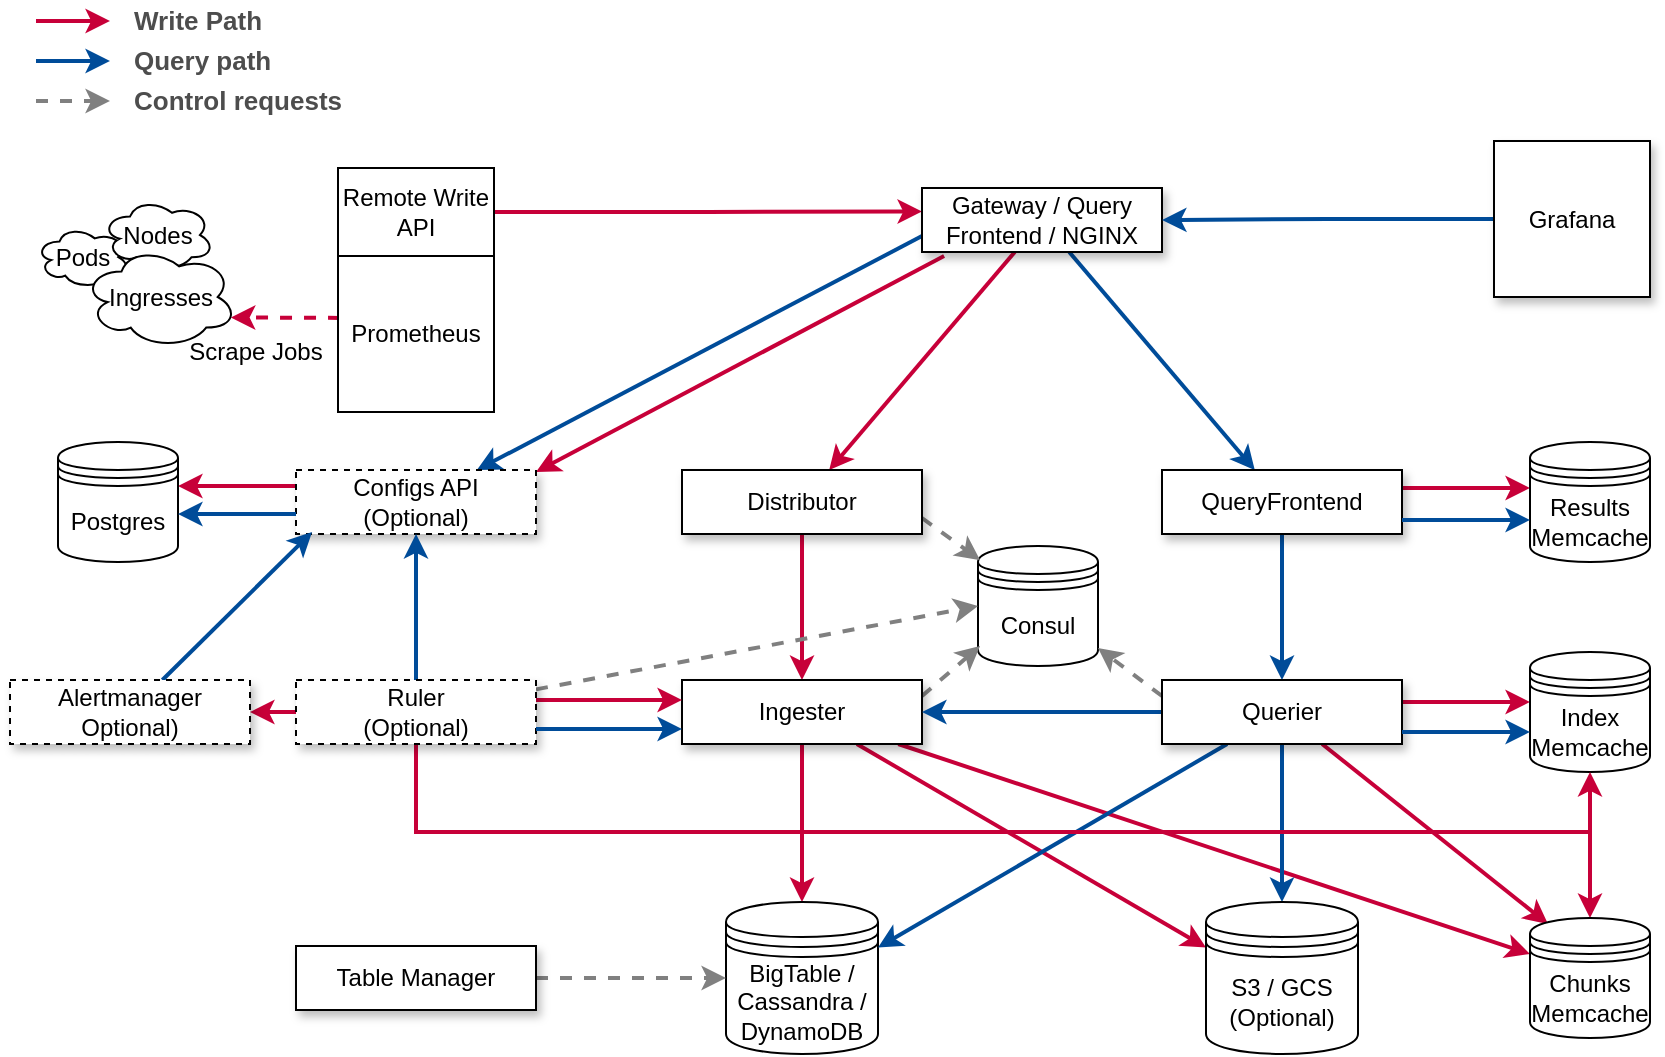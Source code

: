 <mxfile version="10.6.9" type="device"><diagram id="DZcehOveuEBMkhGliUBh" name="Page-1"><mxGraphModel dx="1394" dy="747" grid="0" gridSize="10" guides="1" tooltips="1" connect="1" arrows="1" fold="1" page="0" pageScale="1" pageWidth="1169" pageHeight="827" background="none" math="0" shadow="0"><root><mxCell id="0"/><mxCell id="1" parent="0"/><mxCell id="vospGvHZWRlfca4X8KIu-1" value="Consul" style="shape=datastore;whiteSpace=wrap;html=1;" parent="1" vertex="1"><mxGeometry x="584" y="347" width="60" height="60" as="geometry"/></mxCell><mxCell id="vospGvHZWRlfca4X8KIu-56" style="edgeStyle=none;rounded=0;orthogonalLoop=1;jettySize=auto;html=1;dashed=1;strokeColor=#C70039;strokeWidth=2;exitX=0.013;exitY=0.397;exitDx=0;exitDy=0;exitPerimeter=0;entryX=0.96;entryY=0.7;entryDx=0;entryDy=0;entryPerimeter=0;" parent="1" source="vospGvHZWRlfca4X8KIu-3" target="vospGvHZWRlfca4X8KIu-15" edge="1"><mxGeometry relative="1" as="geometry"/></mxCell><mxCell id="vospGvHZWRlfca4X8KIu-3" value="Prometheus" style="whiteSpace=wrap;html=1;aspect=fixed;" parent="1" vertex="1"><mxGeometry x="264" y="202" width="78" height="78" as="geometry"/></mxCell><mxCell id="vospGvHZWRlfca4X8KIu-22" style="edgeStyle=orthogonalEdgeStyle;rounded=0;orthogonalLoop=1;jettySize=auto;html=1;entryX=0;entryY=0.367;entryDx=0;entryDy=0;entryPerimeter=0;strokeColor=#C70039;strokeWidth=2;" parent="1" source="vospGvHZWRlfca4X8KIu-11" target="vospGvHZWRlfca4X8KIu-21" edge="1"><mxGeometry relative="1" as="geometry"/></mxCell><mxCell id="vospGvHZWRlfca4X8KIu-11" value="Remote Write API" style="whiteSpace=wrap;html=1;" parent="1" vertex="1"><mxGeometry x="264" y="158" width="78" height="44" as="geometry"/></mxCell><mxCell id="vospGvHZWRlfca4X8KIu-13" value="Pods" style="ellipse;shape=cloud;whiteSpace=wrap;html=1;" parent="1" vertex="1"><mxGeometry x="113" y="187" width="47" height="31" as="geometry"/></mxCell><mxCell id="vospGvHZWRlfca4X8KIu-14" value="Nodes" style="ellipse;shape=cloud;whiteSpace=wrap;html=1;" parent="1" vertex="1"><mxGeometry x="146" y="173" width="56" height="37" as="geometry"/></mxCell><mxCell id="vospGvHZWRlfca4X8KIu-15" value="Ingresses" style="ellipse;shape=cloud;whiteSpace=wrap;html=1;" parent="1" vertex="1"><mxGeometry x="136.5" y="197" width="77" height="51" as="geometry"/></mxCell><mxCell id="vospGvHZWRlfca4X8KIu-16" value="Scrape Jobs" style="text;html=1;strokeColor=none;fillColor=none;align=center;verticalAlign=middle;whiteSpace=wrap;rounded=0;" parent="1" vertex="1"><mxGeometry x="184" y="240" width="78" height="20" as="geometry"/></mxCell><mxCell id="vospGvHZWRlfca4X8KIu-32" style="rounded=0;orthogonalLoop=1;jettySize=auto;html=1;strokeColor=#C70039;strokeWidth=2;" parent="1" source="vospGvHZWRlfca4X8KIu-21" target="vospGvHZWRlfca4X8KIu-29" edge="1"><mxGeometry relative="1" as="geometry"/></mxCell><mxCell id="vospGvHZWRlfca4X8KIu-33" style="rounded=0;orthogonalLoop=1;jettySize=auto;html=1;strokeColor=#004C99;strokeWidth=2;" parent="1" source="vospGvHZWRlfca4X8KIu-21" target="vospGvHZWRlfca4X8KIu-31" edge="1"><mxGeometry relative="1" as="geometry"/></mxCell><mxCell id="COsSpGvFiSx_dhnnnPji-13" style="rounded=0;orthogonalLoop=1;jettySize=auto;html=1;strokeColor=#004C99;strokeWidth=2;exitX=0;exitY=0.75;exitDx=0;exitDy=0;" edge="1" parent="1" source="vospGvHZWRlfca4X8KIu-21" target="COsSpGvFiSx_dhnnnPji-3"><mxGeometry relative="1" as="geometry"/></mxCell><mxCell id="COsSpGvFiSx_dhnnnPji-14" style="edgeStyle=none;rounded=0;orthogonalLoop=1;jettySize=auto;html=1;entryX=1;entryY=0.031;entryDx=0;entryDy=0;entryPerimeter=0;strokeColor=#C70039;strokeWidth=2;exitX=0.092;exitY=1.063;exitDx=0;exitDy=0;exitPerimeter=0;" edge="1" parent="1" source="vospGvHZWRlfca4X8KIu-21" target="COsSpGvFiSx_dhnnnPji-3"><mxGeometry relative="1" as="geometry"/></mxCell><mxCell id="vospGvHZWRlfca4X8KIu-21" value="Gateway / Query Frontend / NGINX" style="rounded=0;whiteSpace=wrap;html=1;gradientColor=none;shadow=1;comic=0;glass=0;" parent="1" vertex="1"><mxGeometry x="556" y="168" width="120" height="32" as="geometry"/></mxCell><mxCell id="vospGvHZWRlfca4X8KIu-39" style="rounded=0;orthogonalLoop=1;jettySize=auto;html=1;strokeColor=#C70039;strokeWidth=2;" parent="1" source="vospGvHZWRlfca4X8KIu-29" target="vospGvHZWRlfca4X8KIu-38" edge="1"><mxGeometry relative="1" as="geometry"/></mxCell><mxCell id="vospGvHZWRlfca4X8KIu-53" style="edgeStyle=none;rounded=0;orthogonalLoop=1;jettySize=auto;html=1;strokeColor=#808080;strokeWidth=2;dashed=1;exitX=1;exitY=0.75;exitDx=0;exitDy=0;entryX=0.017;entryY=0.117;entryDx=0;entryDy=0;entryPerimeter=0;" parent="1" source="vospGvHZWRlfca4X8KIu-29" target="vospGvHZWRlfca4X8KIu-1" edge="1"><mxGeometry relative="1" as="geometry"><mxPoint x="582" y="355" as="targetPoint"/></mxGeometry></mxCell><mxCell id="vospGvHZWRlfca4X8KIu-29" value="Distributor&lt;br&gt;" style="rounded=0;whiteSpace=wrap;html=1;shadow=1;comic=0;glass=0;" parent="1" vertex="1"><mxGeometry x="436" y="309" width="120" height="32" as="geometry"/></mxCell><mxCell id="vospGvHZWRlfca4X8KIu-43" style="rounded=0;orthogonalLoop=1;jettySize=auto;html=1;strokeWidth=2;strokeColor=#004C99;" parent="1" source="vospGvHZWRlfca4X8KIu-31" target="vospGvHZWRlfca4X8KIu-42" edge="1"><mxGeometry relative="1" as="geometry"/></mxCell><mxCell id="COsSpGvFiSx_dhnnnPji-27" style="edgeStyle=none;rounded=0;orthogonalLoop=1;jettySize=auto;html=1;entryX=0;entryY=0.5;entryDx=0;entryDy=0;strokeColor=#C70039;strokeWidth=2;" edge="1" parent="1"><mxGeometry relative="1" as="geometry"><mxPoint x="796" y="318" as="sourcePoint"/><mxPoint x="860" y="318" as="targetPoint"/></mxGeometry></mxCell><mxCell id="vospGvHZWRlfca4X8KIu-31" value="QueryFrontend&lt;br&gt;" style="rounded=0;whiteSpace=wrap;html=1;shadow=1;" parent="1" vertex="1"><mxGeometry x="676" y="309" width="120" height="32" as="geometry"/></mxCell><mxCell id="vospGvHZWRlfca4X8KIu-36" style="edgeStyle=orthogonalEdgeStyle;rounded=0;orthogonalLoop=1;jettySize=auto;html=1;entryX=1;entryY=0.5;entryDx=0;entryDy=0;strokeColor=#004C99;strokeWidth=2;" parent="1" source="vospGvHZWRlfca4X8KIu-35" target="vospGvHZWRlfca4X8KIu-21" edge="1"><mxGeometry relative="1" as="geometry"/></mxCell><mxCell id="vospGvHZWRlfca4X8KIu-35" value="Grafana" style="whiteSpace=wrap;html=1;aspect=fixed;shadow=1;" parent="1" vertex="1"><mxGeometry x="842" y="144.5" width="78" height="78" as="geometry"/></mxCell><mxCell id="vospGvHZWRlfca4X8KIu-47" style="rounded=0;orthogonalLoop=1;jettySize=auto;html=1;entryX=0.017;entryY=0.833;entryDx=0;entryDy=0;dashed=1;exitX=1;exitY=0.25;exitDx=0;exitDy=0;strokeWidth=2;strokeColor=#808080;entryPerimeter=0;" parent="1" source="vospGvHZWRlfca4X8KIu-38" target="vospGvHZWRlfca4X8KIu-1" edge="1"><mxGeometry relative="1" as="geometry"/></mxCell><mxCell id="vospGvHZWRlfca4X8KIu-51" style="edgeStyle=none;rounded=0;orthogonalLoop=1;jettySize=auto;html=1;strokeColor=#C70039;strokeWidth=2;" parent="1" source="vospGvHZWRlfca4X8KIu-38" target="vospGvHZWRlfca4X8KIu-40" edge="1"><mxGeometry relative="1" as="geometry"/></mxCell><mxCell id="COsSpGvFiSx_dhnnnPji-21" style="edgeStyle=none;rounded=0;orthogonalLoop=1;jettySize=auto;html=1;entryX=0;entryY=0.3;entryDx=0;entryDy=0;strokeColor=#C70039;strokeWidth=2;" edge="1" parent="1" source="vospGvHZWRlfca4X8KIu-38" target="COsSpGvFiSx_dhnnnPji-2"><mxGeometry relative="1" as="geometry"/></mxCell><mxCell id="COsSpGvFiSx_dhnnnPji-22" style="edgeStyle=none;rounded=0;orthogonalLoop=1;jettySize=auto;html=1;entryX=0;entryY=0.3;entryDx=0;entryDy=0;strokeColor=#C70039;strokeWidth=2;" edge="1" parent="1" source="vospGvHZWRlfca4X8KIu-38" target="COsSpGvFiSx_dhnnnPji-6"><mxGeometry relative="1" as="geometry"/></mxCell><mxCell id="vospGvHZWRlfca4X8KIu-38" value="Ingester&lt;br&gt;" style="rounded=0;whiteSpace=wrap;html=1;shadow=1;" parent="1" vertex="1"><mxGeometry x="436" y="414" width="120" height="32" as="geometry"/></mxCell><mxCell id="vospGvHZWRlfca4X8KIu-40" value="BigTable / Cassandra / DynamoDB" style="shape=datastore;whiteSpace=wrap;html=1;" parent="1" vertex="1"><mxGeometry x="458" y="525" width="76" height="76" as="geometry"/></mxCell><mxCell id="vospGvHZWRlfca4X8KIu-45" style="rounded=0;orthogonalLoop=1;jettySize=auto;html=1;entryX=1;entryY=0.85;entryDx=0;entryDy=0;dashed=1;strokeWidth=2;strokeColor=#808080;exitX=0;exitY=0.25;exitDx=0;exitDy=0;entryPerimeter=0;" parent="1" source="vospGvHZWRlfca4X8KIu-42" target="vospGvHZWRlfca4X8KIu-1" edge="1"><mxGeometry relative="1" as="geometry"/></mxCell><mxCell id="vospGvHZWRlfca4X8KIu-52" style="edgeStyle=none;rounded=0;orthogonalLoop=1;jettySize=auto;html=1;entryX=1;entryY=0.3;entryDx=0;entryDy=0;strokeColor=#004C99;strokeWidth=2;" parent="1" source="vospGvHZWRlfca4X8KIu-42" target="vospGvHZWRlfca4X8KIu-40" edge="1"><mxGeometry relative="1" as="geometry"/></mxCell><mxCell id="COsSpGvFiSx_dhnnnPji-23" style="edgeStyle=none;rounded=0;orthogonalLoop=1;jettySize=auto;html=1;strokeColor=#004C99;strokeWidth=2;" edge="1" parent="1" source="vospGvHZWRlfca4X8KIu-42" target="COsSpGvFiSx_dhnnnPji-6"><mxGeometry relative="1" as="geometry"/></mxCell><mxCell id="COsSpGvFiSx_dhnnnPji-24" style="edgeStyle=none;rounded=0;orthogonalLoop=1;jettySize=auto;html=1;entryX=0;entryY=0.5;entryDx=0;entryDy=0;strokeColor=#C70039;strokeWidth=2;" edge="1" parent="1"><mxGeometry relative="1" as="geometry"><mxPoint x="796" y="425" as="sourcePoint"/><mxPoint x="860" y="425" as="targetPoint"/></mxGeometry></mxCell><mxCell id="COsSpGvFiSx_dhnnnPji-25" style="edgeStyle=none;rounded=0;orthogonalLoop=1;jettySize=auto;html=1;entryX=1;entryY=0.5;entryDx=0;entryDy=0;strokeColor=#004C99;strokeWidth=2;" edge="1" parent="1" source="vospGvHZWRlfca4X8KIu-42" target="vospGvHZWRlfca4X8KIu-38"><mxGeometry relative="1" as="geometry"/></mxCell><mxCell id="COsSpGvFiSx_dhnnnPji-30" style="edgeStyle=none;rounded=0;orthogonalLoop=1;jettySize=auto;html=1;entryX=0.15;entryY=0.05;entryDx=0;entryDy=0;strokeColor=#C70039;strokeWidth=2;entryPerimeter=0;" edge="1" parent="1" source="vospGvHZWRlfca4X8KIu-42" target="COsSpGvFiSx_dhnnnPji-2"><mxGeometry relative="1" as="geometry"/></mxCell><mxCell id="vospGvHZWRlfca4X8KIu-42" value="Querier&lt;br&gt;" style="rounded=0;whiteSpace=wrap;html=1;shadow=1;" parent="1" vertex="1"><mxGeometry x="676" y="414" width="120" height="32" as="geometry"/></mxCell><mxCell id="vospGvHZWRlfca4X8KIu-48" value="Results Memcache" style="shape=datastore;whiteSpace=wrap;html=1;" parent="1" vertex="1"><mxGeometry x="860" y="295" width="60" height="60" as="geometry"/></mxCell><mxCell id="vospGvHZWRlfca4X8KIu-55" style="edgeStyle=none;rounded=0;orthogonalLoop=1;jettySize=auto;html=1;dashed=1;strokeColor=#808080;strokeWidth=2;entryX=0;entryY=0.5;entryDx=0;entryDy=0;" parent="1" source="vospGvHZWRlfca4X8KIu-54" target="vospGvHZWRlfca4X8KIu-40" edge="1"><mxGeometry relative="1" as="geometry"><mxPoint x="458" y="555" as="targetPoint"/></mxGeometry></mxCell><mxCell id="vospGvHZWRlfca4X8KIu-54" value="Table Manager&lt;br&gt;" style="rounded=0;whiteSpace=wrap;html=1;shadow=1;" parent="1" vertex="1"><mxGeometry x="243" y="547" width="120" height="32" as="geometry"/></mxCell><mxCell id="vospGvHZWRlfca4X8KIu-59" style="edgeStyle=orthogonalEdgeStyle;rounded=0;orthogonalLoop=1;jettySize=auto;html=1;strokeColor=#808080;strokeWidth=2;dashed=1;" parent="1" edge="1"><mxGeometry relative="1" as="geometry"><mxPoint x="113" y="124.5" as="sourcePoint"/><mxPoint x="150" y="124.5" as="targetPoint"/></mxGeometry></mxCell><mxCell id="vospGvHZWRlfca4X8KIu-60" value="Control requests" style="text;html=1;strokeColor=none;fillColor=none;align=left;verticalAlign=middle;whiteSpace=wrap;rounded=0;shadow=0;glass=0;comic=0;fontStyle=1;fontSize=13;fontColor=#4D4D4D;" parent="1" vertex="1"><mxGeometry x="160" y="114" width="146" height="20" as="geometry"/></mxCell><mxCell id="vospGvHZWRlfca4X8KIu-61" style="edgeStyle=orthogonalEdgeStyle;rounded=0;orthogonalLoop=1;jettySize=auto;html=1;strokeColor=#004C99;strokeWidth=2;" parent="1" edge="1"><mxGeometry relative="1" as="geometry"><mxPoint x="113" y="104.5" as="sourcePoint"/><mxPoint x="150" y="105" as="targetPoint"/></mxGeometry></mxCell><mxCell id="vospGvHZWRlfca4X8KIu-62" value="Query path" style="text;html=1;strokeColor=none;fillColor=none;align=left;verticalAlign=middle;whiteSpace=wrap;rounded=0;shadow=0;glass=0;comic=0;fontStyle=1;fontSize=13;fontColor=#4D4D4D;" parent="1" vertex="1"><mxGeometry x="160" y="94" width="171" height="20" as="geometry"/></mxCell><mxCell id="vospGvHZWRlfca4X8KIu-63" style="edgeStyle=orthogonalEdgeStyle;rounded=0;orthogonalLoop=1;jettySize=auto;html=1;strokeColor=#C70039;strokeWidth=2;" parent="1" edge="1"><mxGeometry relative="1" as="geometry"><mxPoint x="113" y="84.5" as="sourcePoint"/><mxPoint x="150" y="85" as="targetPoint"/></mxGeometry></mxCell><mxCell id="vospGvHZWRlfca4X8KIu-64" value="Write Path" style="text;html=1;strokeColor=none;fillColor=none;align=left;verticalAlign=middle;whiteSpace=wrap;rounded=0;shadow=0;glass=0;comic=0;fontStyle=1;fontSize=13;fontColor=#4D4D4D;" parent="1" vertex="1"><mxGeometry x="160" y="74" width="193" height="20" as="geometry"/></mxCell><mxCell id="COsSpGvFiSx_dhnnnPji-1" value="Index Memcache" style="shape=datastore;whiteSpace=wrap;html=1;" vertex="1" parent="1"><mxGeometry x="860" y="400" width="60" height="60" as="geometry"/></mxCell><mxCell id="COsSpGvFiSx_dhnnnPji-33" style="edgeStyle=none;rounded=0;orthogonalLoop=1;jettySize=auto;html=1;strokeColor=#C70039;strokeWidth=2;entryX=0.5;entryY=0;entryDx=0;entryDy=0;" edge="1" parent="1" target="COsSpGvFiSx_dhnnnPji-2"><mxGeometry relative="1" as="geometry"><mxPoint x="890" y="493" as="targetPoint"/><mxPoint x="890" y="486" as="sourcePoint"/></mxGeometry></mxCell><mxCell id="COsSpGvFiSx_dhnnnPji-2" value="Chunks Memcache" style="shape=datastore;whiteSpace=wrap;html=1;" vertex="1" parent="1"><mxGeometry x="860" y="533" width="60" height="60" as="geometry"/></mxCell><mxCell id="COsSpGvFiSx_dhnnnPji-11" style="edgeStyle=orthogonalEdgeStyle;rounded=0;orthogonalLoop=1;jettySize=auto;html=1;entryX=1;entryY=0.5;entryDx=0;entryDy=0;strokeColor=#C70039;strokeWidth=2;" edge="1" parent="1"><mxGeometry relative="1" as="geometry"><mxPoint x="243" y="317" as="sourcePoint"/><mxPoint x="184" y="317" as="targetPoint"/></mxGeometry></mxCell><mxCell id="COsSpGvFiSx_dhnnnPji-3" value="Configs API&lt;br&gt;(Optional)&lt;br&gt;" style="rounded=0;whiteSpace=wrap;html=1;shadow=1;comic=0;glass=0;dashed=1;" vertex="1" parent="1"><mxGeometry x="243" y="309" width="120" height="32" as="geometry"/></mxCell><mxCell id="COsSpGvFiSx_dhnnnPji-4" value="Postgres" style="shape=datastore;whiteSpace=wrap;html=1;" vertex="1" parent="1"><mxGeometry x="124" y="295" width="60" height="60" as="geometry"/></mxCell><mxCell id="COsSpGvFiSx_dhnnnPji-6" value="S3 / GCS&lt;br&gt;(Optional)&lt;br&gt;" style="shape=datastore;whiteSpace=wrap;html=1;" vertex="1" parent="1"><mxGeometry x="698" y="525" width="76" height="76" as="geometry"/></mxCell><mxCell id="COsSpGvFiSx_dhnnnPji-16" style="edgeStyle=none;rounded=0;orthogonalLoop=1;jettySize=auto;html=1;entryX=1;entryY=0.5;entryDx=0;entryDy=0;strokeColor=#C70039;strokeWidth=2;" edge="1" parent="1" source="COsSpGvFiSx_dhnnnPji-10" target="COsSpGvFiSx_dhnnnPji-15"><mxGeometry relative="1" as="geometry"/></mxCell><mxCell id="COsSpGvFiSx_dhnnnPji-18" style="edgeStyle=none;rounded=0;orthogonalLoop=1;jettySize=auto;html=1;entryX=0;entryY=0.5;entryDx=0;entryDy=0;strokeColor=#C70039;strokeWidth=2;" edge="1" parent="1"><mxGeometry relative="1" as="geometry"><mxPoint x="363" y="424" as="sourcePoint"/><mxPoint x="436" y="424" as="targetPoint"/></mxGeometry></mxCell><mxCell id="COsSpGvFiSx_dhnnnPji-20" style="edgeStyle=none;rounded=0;orthogonalLoop=1;jettySize=auto;html=1;entryX=0;entryY=0.5;entryDx=0;entryDy=0;strokeColor=#808080;strokeWidth=2;dashed=1;" edge="1" parent="1" source="COsSpGvFiSx_dhnnnPji-10" target="vospGvHZWRlfca4X8KIu-1"><mxGeometry relative="1" as="geometry"/></mxCell><mxCell id="COsSpGvFiSx_dhnnnPji-26" style="edgeStyle=none;rounded=0;orthogonalLoop=1;jettySize=auto;html=1;entryX=0.5;entryY=1;entryDx=0;entryDy=0;strokeColor=#004C99;strokeWidth=2;" edge="1" parent="1" source="COsSpGvFiSx_dhnnnPji-10" target="COsSpGvFiSx_dhnnnPji-3"><mxGeometry relative="1" as="geometry"/></mxCell><mxCell id="COsSpGvFiSx_dhnnnPji-32" style="edgeStyle=none;rounded=0;orthogonalLoop=1;jettySize=auto;html=1;strokeColor=#C70039;strokeWidth=2;exitX=0.5;exitY=1;exitDx=0;exitDy=0;entryX=0.5;entryY=1;entryDx=0;entryDy=0;" edge="1" parent="1" source="COsSpGvFiSx_dhnnnPji-10" target="COsSpGvFiSx_dhnnnPji-1"><mxGeometry relative="1" as="geometry"><mxPoint x="890" y="480" as="targetPoint"/><Array as="points"><mxPoint x="303" y="490"/><mxPoint x="890" y="490"/></Array></mxGeometry></mxCell><mxCell id="COsSpGvFiSx_dhnnnPji-10" value="Ruler&lt;br&gt;(Optional)&lt;br&gt;" style="rounded=0;whiteSpace=wrap;html=1;shadow=1;comic=0;glass=0;dashed=1;" vertex="1" parent="1"><mxGeometry x="243" y="414" width="120" height="32" as="geometry"/></mxCell><mxCell id="COsSpGvFiSx_dhnnnPji-12" style="edgeStyle=orthogonalEdgeStyle;rounded=0;orthogonalLoop=1;jettySize=auto;html=1;entryX=1;entryY=0.5;entryDx=0;entryDy=0;strokeColor=#004C99;strokeWidth=2;" edge="1" parent="1"><mxGeometry relative="1" as="geometry"><mxPoint x="243" y="331" as="sourcePoint"/><mxPoint x="184" y="331" as="targetPoint"/></mxGeometry></mxCell><mxCell id="COsSpGvFiSx_dhnnnPji-17" style="edgeStyle=none;rounded=0;orthogonalLoop=1;jettySize=auto;html=1;strokeColor=#004C99;strokeWidth=2;entryX=0.067;entryY=0.969;entryDx=0;entryDy=0;entryPerimeter=0;" edge="1" parent="1" source="COsSpGvFiSx_dhnnnPji-15" target="COsSpGvFiSx_dhnnnPji-3"><mxGeometry relative="1" as="geometry"/></mxCell><mxCell id="COsSpGvFiSx_dhnnnPji-15" value="Alertmanager&lt;br&gt;Optional)&lt;br&gt;" style="rounded=0;whiteSpace=wrap;html=1;shadow=1;comic=0;glass=0;dashed=1;" vertex="1" parent="1"><mxGeometry x="100" y="414" width="120" height="32" as="geometry"/></mxCell><mxCell id="COsSpGvFiSx_dhnnnPji-19" style="edgeStyle=none;rounded=0;orthogonalLoop=1;jettySize=auto;html=1;entryX=0;entryY=0.5;entryDx=0;entryDy=0;strokeColor=#004C99;strokeWidth=2;" edge="1" parent="1"><mxGeometry relative="1" as="geometry"><mxPoint x="363" y="438.5" as="sourcePoint"/><mxPoint x="436" y="438.5" as="targetPoint"/></mxGeometry></mxCell><mxCell id="COsSpGvFiSx_dhnnnPji-28" style="edgeStyle=none;rounded=0;orthogonalLoop=1;jettySize=auto;html=1;entryX=0;entryY=0.5;entryDx=0;entryDy=0;strokeColor=#004C99;strokeWidth=2;" edge="1" parent="1"><mxGeometry relative="1" as="geometry"><mxPoint x="796" y="334" as="sourcePoint"/><mxPoint x="860" y="334" as="targetPoint"/></mxGeometry></mxCell><mxCell id="COsSpGvFiSx_dhnnnPji-29" style="edgeStyle=none;rounded=0;orthogonalLoop=1;jettySize=auto;html=1;entryX=0;entryY=0.5;entryDx=0;entryDy=0;strokeColor=#004C99;strokeWidth=2;" edge="1" parent="1"><mxGeometry relative="1" as="geometry"><mxPoint x="796" y="440" as="sourcePoint"/><mxPoint x="860" y="440" as="targetPoint"/></mxGeometry></mxCell></root></mxGraphModel></diagram></mxfile>